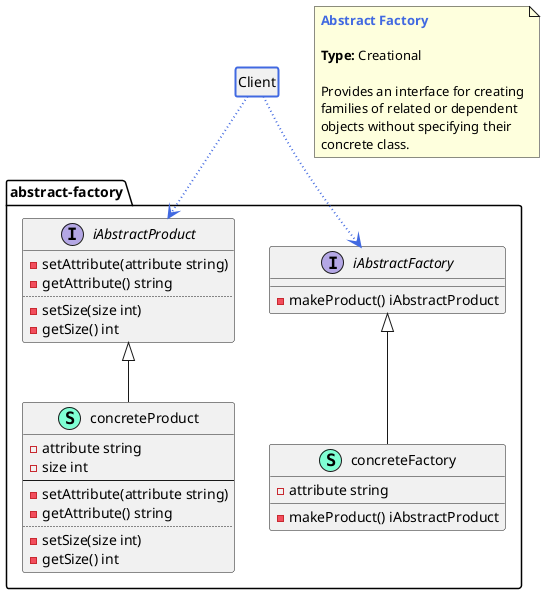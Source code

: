@startuml abstract-factory

class Client #line.bold:royalBlue
hide Client members
hide Client circle

namespace abstract-factory {
    class concreteFactory << (S,Aquamarine) >> {
        - attribute string

        - makeProduct() iAbstractProduct

    }
    class concreteProduct << (S,Aquamarine) >> {
        - attribute string
        - size int
        --
        - setAttribute(attribute string) 
        - getAttribute() string
        ..
        - setSize(size int) 
        - getSize() int
    }
    interface iAbstractFactory  {
        - makeProduct() iAbstractProduct

    }
    interface iAbstractProduct  {
        - setAttribute(attribute string) 
        - getAttribute() string
        ..
        - setSize(size int) 
        - getSize() int
    }
}

"Client" -[dotted,thickness=2,#royalBlue]-> "abstract-factory.iAbstractFactory"
"Client" -[dotted,thickness=2,#royalBlue]-> "abstract-factory.iAbstractProduct"

"abstract-factory.iAbstractFactory" <|-- "abstract-factory.concreteFactory"
"abstract-factory.iAbstractProduct" <|-- "abstract-factory.concreteProduct"

note as N1
    <b><color:royalBlue>Abstract Factory</color></b>

    <b>Type:</b> Creational

    Provides an interface for creating
    families of related or dependent
    objects without specifying their
    concrete class.
end note

@enduml
